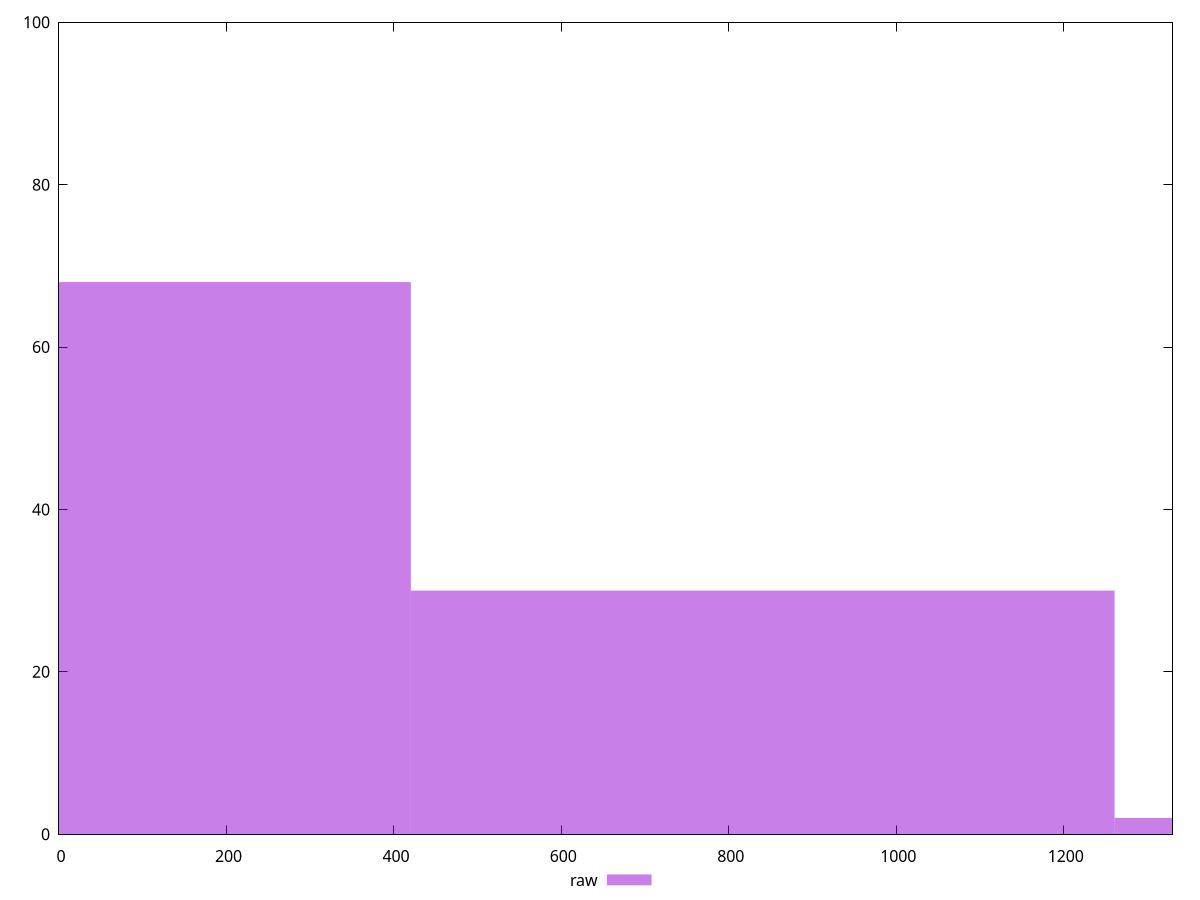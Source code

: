 reset

$raw <<EOF
840.5440884707791 30
0 68
1681.0881769415582 2
EOF

set key outside below
set boxwidth 840.5440884707791
set xrange [0:1330]
set yrange [0:100]
set trange [0:100]
set style fill transparent solid 0.5 noborder
set terminal svg size 640, 490 enhanced background rgb 'white'
set output "reports/report_00028_2021-02-24T12-49-42.674Z/uses-http2/samples/astro/raw/histogram.svg"

plot $raw title "raw" with boxes

reset
